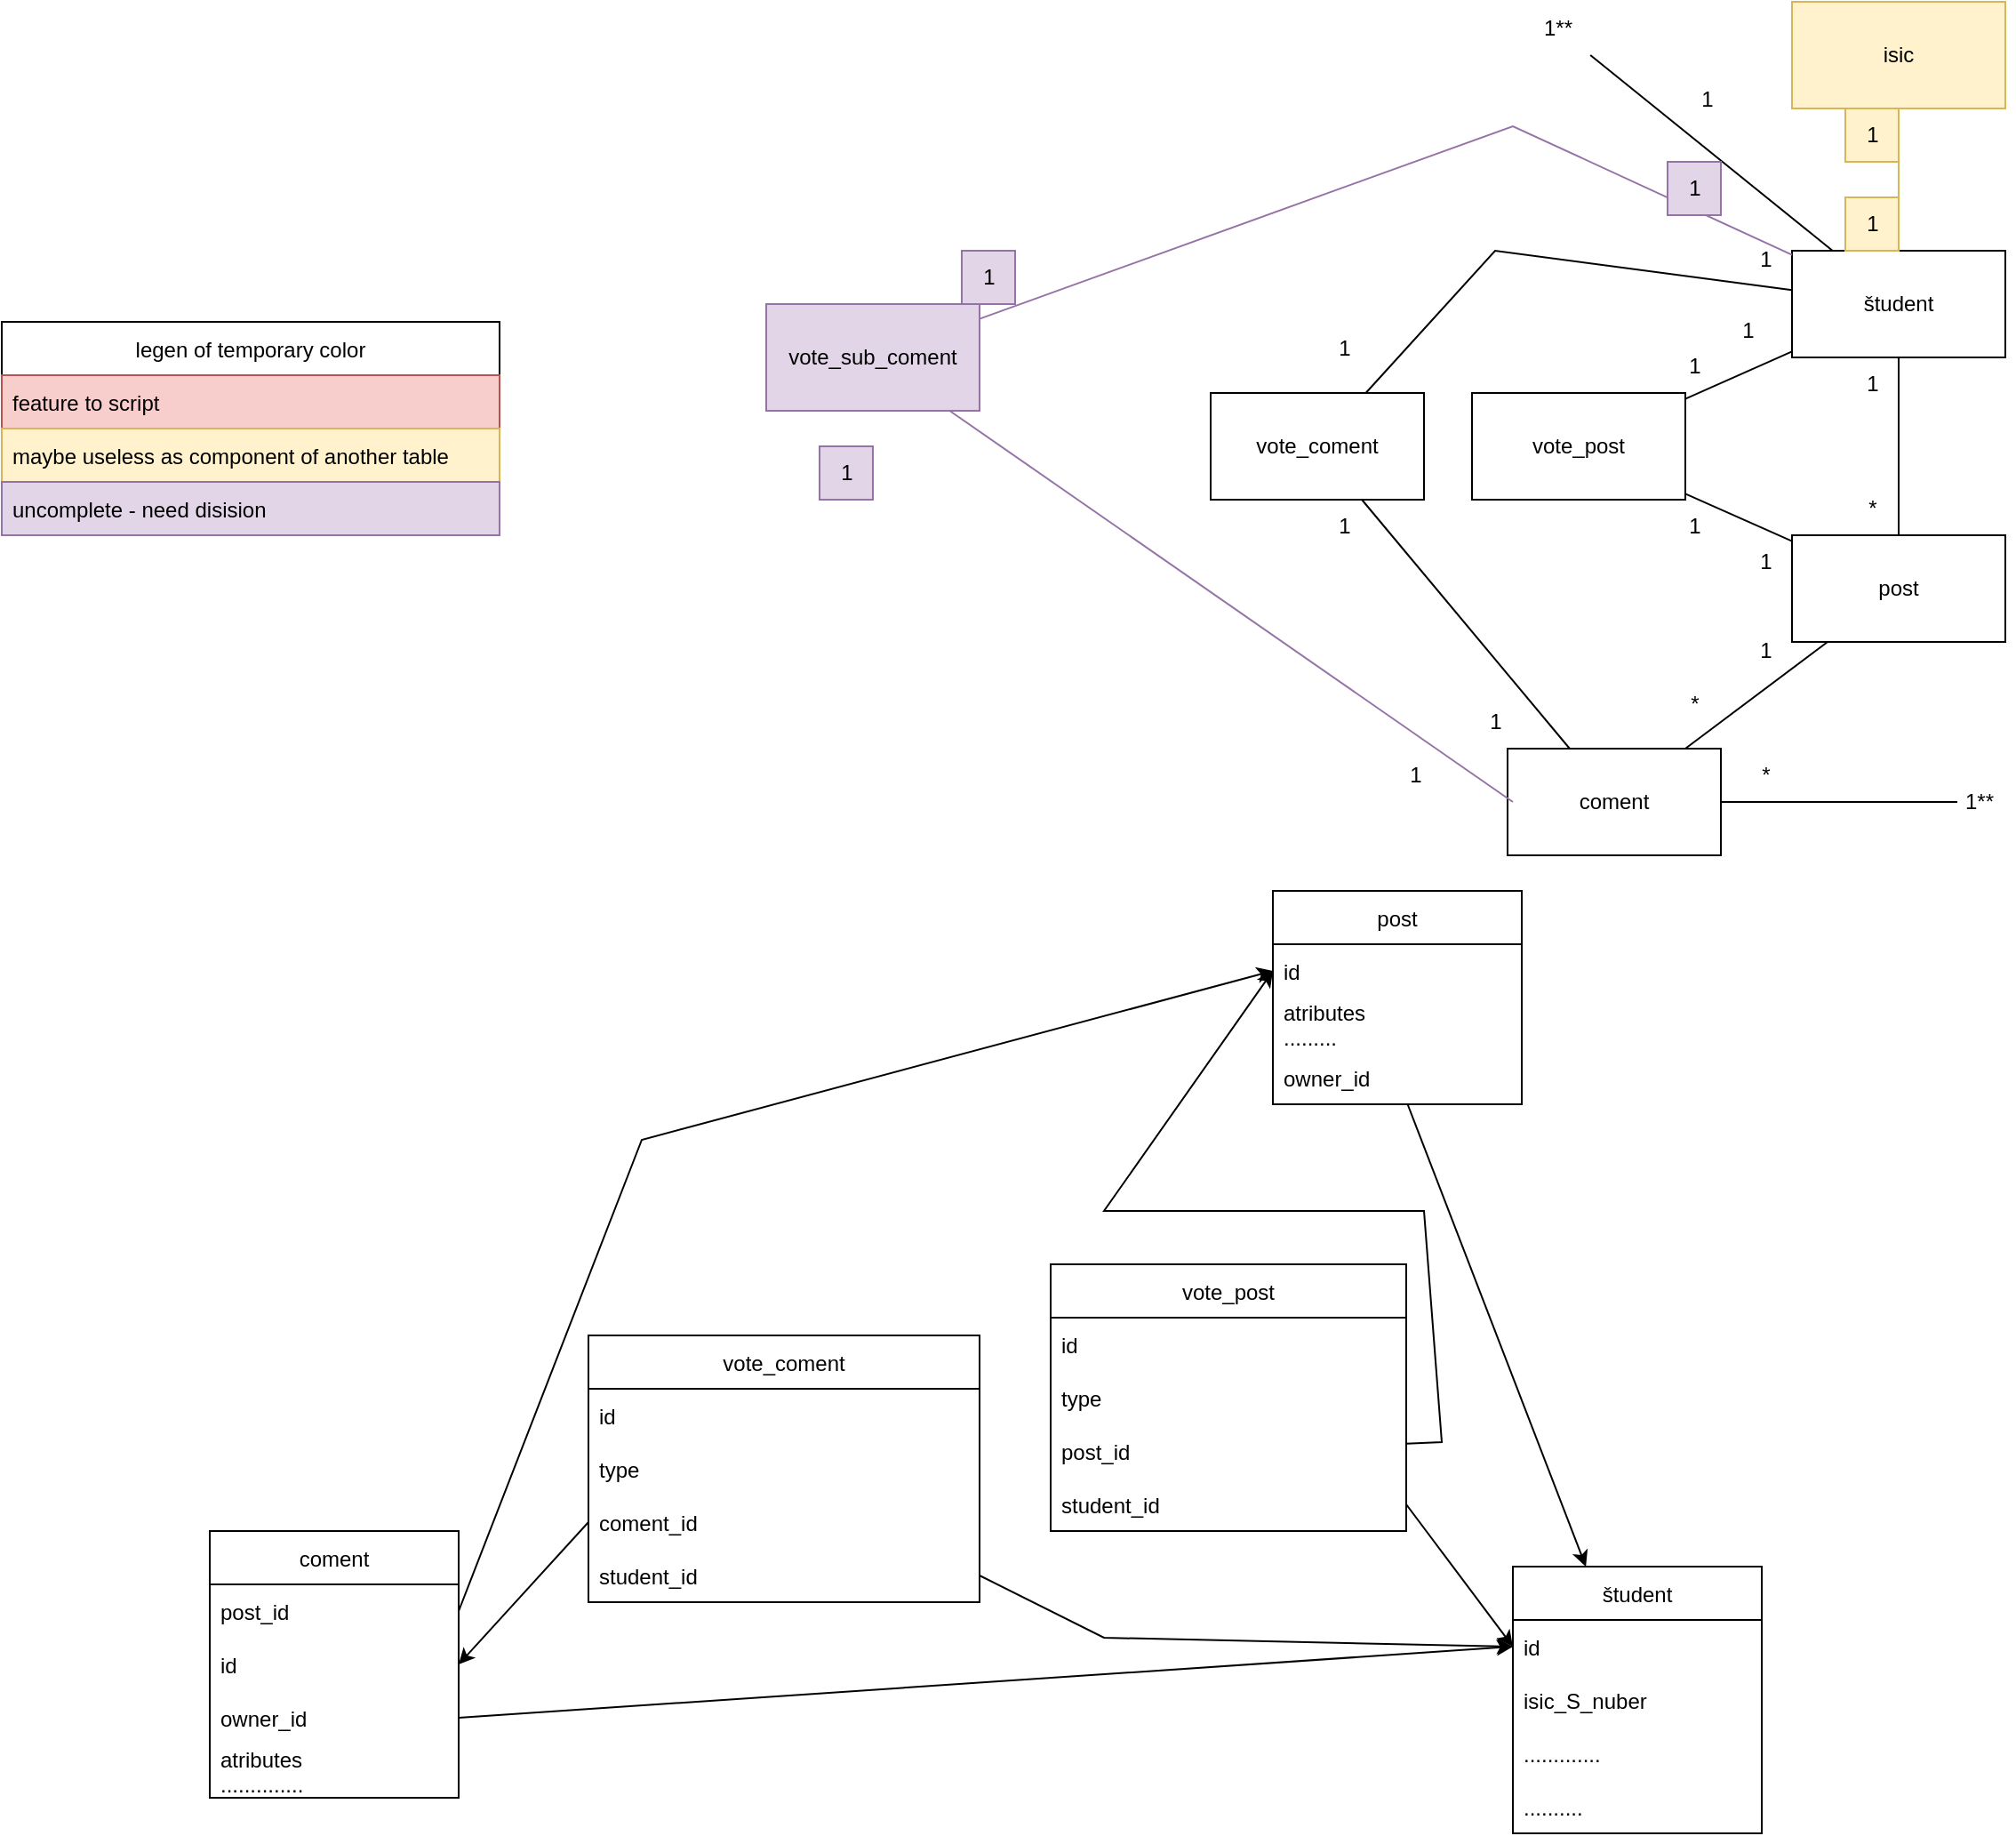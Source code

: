 <mxfile version="14.7.7" type="device"><diagram id="tYaPYCdXzrPp78saqDoh" name="Page-1"><mxGraphModel dx="2249" dy="753" grid="1" gridSize="10" guides="1" tooltips="1" connect="1" arrows="1" fold="1" page="1" pageScale="1" pageWidth="827" pageHeight="1169" math="0" shadow="0"><root><mxCell id="0"/><mxCell id="1" parent="0"/><mxCell id="CPantpn1nQuy0kjYPzvz-1" value="študent" style="swimlane;fontStyle=0;childLayout=stackLayout;horizontal=1;startSize=30;horizontalStack=0;resizeParent=1;resizeParentMax=0;resizeLast=0;collapsible=1;marginBottom=0;" parent="1" vertex="1"><mxGeometry x="320" y="900" width="140" height="150" as="geometry"/></mxCell><mxCell id="CPantpn1nQuy0kjYPzvz-2" value="id" style="text;strokeColor=none;fillColor=none;align=left;verticalAlign=middle;spacingLeft=4;spacingRight=4;overflow=hidden;points=[[0,0.5],[1,0.5]];portConstraint=eastwest;rotatable=0;" parent="CPantpn1nQuy0kjYPzvz-1" vertex="1"><mxGeometry y="30" width="140" height="30" as="geometry"/></mxCell><mxCell id="CPantpn1nQuy0kjYPzvz-3" value="isic_S_nuber" style="text;align=left;verticalAlign=middle;spacingLeft=4;spacingRight=4;overflow=hidden;points=[[0,0.5],[1,0.5]];portConstraint=eastwest;rotatable=0;" parent="CPantpn1nQuy0kjYPzvz-1" vertex="1"><mxGeometry y="60" width="140" height="30" as="geometry"/></mxCell><mxCell id="CPantpn1nQuy0kjYPzvz-4" value="............." style="text;strokeColor=none;fillColor=none;align=left;verticalAlign=middle;spacingLeft=4;spacingRight=4;overflow=hidden;points=[[0,0.5],[1,0.5]];portConstraint=eastwest;rotatable=0;" parent="CPantpn1nQuy0kjYPzvz-1" vertex="1"><mxGeometry y="90" width="140" height="30" as="geometry"/></mxCell><mxCell id="CPantpn1nQuy0kjYPzvz-5" value=".........." style="text;strokeColor=none;fillColor=none;align=left;verticalAlign=middle;spacingLeft=4;spacingRight=4;overflow=hidden;points=[[0,0.5],[1,0.5]];portConstraint=eastwest;rotatable=0;" parent="CPantpn1nQuy0kjYPzvz-1" vertex="1"><mxGeometry y="120" width="140" height="30" as="geometry"/></mxCell><mxCell id="CPantpn1nQuy0kjYPzvz-19" value="post" style="swimlane;fontStyle=0;childLayout=stackLayout;horizontal=1;startSize=30;horizontalStack=0;resizeParent=1;resizeParentMax=0;resizeLast=0;collapsible=1;marginBottom=0;" parent="1" vertex="1"><mxGeometry x="185" y="520" width="140" height="120" as="geometry"/></mxCell><mxCell id="CPantpn1nQuy0kjYPzvz-20" value="id" style="text;strokeColor=none;fillColor=none;align=left;verticalAlign=middle;spacingLeft=4;spacingRight=4;overflow=hidden;points=[[0,0.5],[1,0.5]];portConstraint=eastwest;rotatable=0;" parent="CPantpn1nQuy0kjYPzvz-19" vertex="1"><mxGeometry y="30" width="140" height="30" as="geometry"/></mxCell><mxCell id="CPantpn1nQuy0kjYPzvz-21" value="atributes&#10;........." style="text;strokeColor=none;fillColor=none;align=left;verticalAlign=middle;spacingLeft=4;spacingRight=4;overflow=hidden;points=[[0,0.5],[1,0.5]];portConstraint=eastwest;rotatable=0;" parent="CPantpn1nQuy0kjYPzvz-19" vertex="1"><mxGeometry y="60" width="140" height="30" as="geometry"/></mxCell><mxCell id="CPantpn1nQuy0kjYPzvz-30" value="owner_id" style="text;strokeColor=none;fillColor=none;align=left;verticalAlign=middle;spacingLeft=4;spacingRight=4;overflow=hidden;points=[[0,0.5],[1,0.5]];portConstraint=eastwest;rotatable=0;" parent="CPantpn1nQuy0kjYPzvz-19" vertex="1"><mxGeometry y="90" width="140" height="30" as="geometry"/></mxCell><mxCell id="CPantpn1nQuy0kjYPzvz-31" value="" style="endArrow=classic;html=1;rounded=0;" parent="1" source="CPantpn1nQuy0kjYPzvz-30" target="CPantpn1nQuy0kjYPzvz-1" edge="1"><mxGeometry width="50" height="50" relative="1" as="geometry"><mxPoint x="240" y="840" as="sourcePoint"/><mxPoint x="290" y="790" as="targetPoint"/></mxGeometry></mxCell><mxCell id="CPantpn1nQuy0kjYPzvz-32" value="coment" style="swimlane;fontStyle=0;childLayout=stackLayout;horizontal=1;startSize=30;horizontalStack=0;resizeParent=1;resizeParentMax=0;resizeLast=0;collapsible=1;marginBottom=0;" parent="1" vertex="1"><mxGeometry x="-413" y="880" width="140" height="150" as="geometry"/></mxCell><mxCell id="CPantpn1nQuy0kjYPzvz-35" value="post_id" style="text;strokeColor=none;fillColor=none;align=left;verticalAlign=middle;spacingLeft=4;spacingRight=4;overflow=hidden;points=[[0,0.5],[1,0.5]];portConstraint=eastwest;rotatable=0;" parent="CPantpn1nQuy0kjYPzvz-32" vertex="1"><mxGeometry y="30" width="140" height="30" as="geometry"/></mxCell><mxCell id="CPantpn1nQuy0kjYPzvz-33" value="id" style="text;strokeColor=none;fillColor=none;align=left;verticalAlign=middle;spacingLeft=4;spacingRight=4;overflow=hidden;points=[[0,0.5],[1,0.5]];portConstraint=eastwest;rotatable=0;" parent="CPantpn1nQuy0kjYPzvz-32" vertex="1"><mxGeometry y="60" width="140" height="30" as="geometry"/></mxCell><mxCell id="CPantpn1nQuy0kjYPzvz-34" value="owner_id" style="text;strokeColor=none;fillColor=none;align=left;verticalAlign=middle;spacingLeft=4;spacingRight=4;overflow=hidden;points=[[0,0.5],[1,0.5]];portConstraint=eastwest;rotatable=0;" parent="CPantpn1nQuy0kjYPzvz-32" vertex="1"><mxGeometry y="90" width="140" height="30" as="geometry"/></mxCell><mxCell id="CPantpn1nQuy0kjYPzvz-36" value="atributes&#10;.............." style="text;strokeColor=none;fillColor=none;align=left;verticalAlign=middle;spacingLeft=4;spacingRight=4;overflow=hidden;points=[[0,0.5],[1,0.5]];portConstraint=eastwest;rotatable=0;" parent="CPantpn1nQuy0kjYPzvz-32" vertex="1"><mxGeometry y="120" width="140" height="30" as="geometry"/></mxCell><mxCell id="CPantpn1nQuy0kjYPzvz-37" value="" style="endArrow=classic;html=1;rounded=0;exitX=1;exitY=0.5;exitDx=0;exitDy=0;entryX=0;entryY=0.5;entryDx=0;entryDy=0;" parent="1" source="CPantpn1nQuy0kjYPzvz-34" target="CPantpn1nQuy0kjYPzvz-2" edge="1"><mxGeometry width="50" height="50" relative="1" as="geometry"><mxPoint x="250" y="900" as="sourcePoint"/><mxPoint x="300" y="850" as="targetPoint"/></mxGeometry></mxCell><mxCell id="CPantpn1nQuy0kjYPzvz-38" value="" style="endArrow=classic;html=1;rounded=0;exitX=1;exitY=0.5;exitDx=0;exitDy=0;entryX=0;entryY=0.5;entryDx=0;entryDy=0;" parent="1" source="CPantpn1nQuy0kjYPzvz-35" target="CPantpn1nQuy0kjYPzvz-20" edge="1"><mxGeometry width="50" height="50" relative="1" as="geometry"><mxPoint x="190" y="870" as="sourcePoint"/><mxPoint x="240" y="820" as="targetPoint"/><Array as="points"><mxPoint x="-170" y="660"/></Array></mxGeometry></mxCell><mxCell id="CPantpn1nQuy0kjYPzvz-39" value="študent" style="rounded=0;whiteSpace=wrap;html=1;" parent="1" vertex="1"><mxGeometry x="477" y="160" width="120" height="60" as="geometry"/></mxCell><mxCell id="CPantpn1nQuy0kjYPzvz-44" value="post" style="rounded=0;whiteSpace=wrap;html=1;" parent="1" vertex="1"><mxGeometry x="477" y="320" width="120" height="60" as="geometry"/></mxCell><mxCell id="CPantpn1nQuy0kjYPzvz-50" value="isic" style="rounded=0;whiteSpace=wrap;html=1;fillColor=#fff2cc;strokeColor=#d6b656;" parent="1" vertex="1"><mxGeometry x="477" y="20" width="120" height="60" as="geometry"/></mxCell><mxCell id="CPantpn1nQuy0kjYPzvz-51" value="" style="endArrow=none;html=1;rounded=0;fillColor=#fff2cc;strokeColor=#d6b656;" parent="1" source="CPantpn1nQuy0kjYPzvz-39" target="CPantpn1nQuy0kjYPzvz-50" edge="1"><mxGeometry width="50" height="50" relative="1" as="geometry"><mxPoint x="377" y="200" as="sourcePoint"/><mxPoint x="427" y="150" as="targetPoint"/></mxGeometry></mxCell><mxCell id="CPantpn1nQuy0kjYPzvz-52" value="1" style="text;html=1;align=center;verticalAlign=middle;resizable=0;points=[];autosize=1;strokeColor=#d6b656;fillColor=#fff2cc;" parent="1" vertex="1"><mxGeometry x="507" y="80" width="30" height="30" as="geometry"/></mxCell><mxCell id="CPantpn1nQuy0kjYPzvz-53" value="1" style="text;html=1;align=center;verticalAlign=middle;resizable=0;points=[];autosize=1;strokeColor=none;fillColor=none;" parent="1" vertex="1"><mxGeometry x="407" y="210" width="30" height="30" as="geometry"/></mxCell><mxCell id="CPantpn1nQuy0kjYPzvz-54" value="" style="endArrow=none;html=1;rounded=0;" parent="1" source="CPantpn1nQuy0kjYPzvz-39" target="CPantpn1nQuy0kjYPzvz-44" edge="1"><mxGeometry width="50" height="50" relative="1" as="geometry"><mxPoint x="507" y="310" as="sourcePoint"/><mxPoint x="557" y="260" as="targetPoint"/></mxGeometry></mxCell><mxCell id="CPantpn1nQuy0kjYPzvz-55" value="1" style="text;html=1;align=center;verticalAlign=middle;resizable=0;points=[];autosize=1;strokeColor=none;fillColor=none;" parent="1" vertex="1"><mxGeometry x="507" y="220" width="30" height="30" as="geometry"/></mxCell><mxCell id="CPantpn1nQuy0kjYPzvz-56" value="*" style="text;html=1;align=center;verticalAlign=middle;resizable=0;points=[];autosize=1;strokeColor=none;fillColor=none;" parent="1" vertex="1"><mxGeometry x="507" y="290" width="30" height="30" as="geometry"/></mxCell><mxCell id="CPantpn1nQuy0kjYPzvz-60" value="coment" style="rounded=0;whiteSpace=wrap;html=1;" parent="1" vertex="1"><mxGeometry x="317" y="440" width="120" height="60" as="geometry"/></mxCell><mxCell id="CPantpn1nQuy0kjYPzvz-61" value="" style="endArrow=none;html=1;rounded=0;" parent="1" source="CPantpn1nQuy0kjYPzvz-60" target="CPantpn1nQuy0kjYPzvz-44" edge="1"><mxGeometry width="50" height="50" relative="1" as="geometry"><mxPoint x="387" y="440" as="sourcePoint"/><mxPoint x="437" y="390" as="targetPoint"/></mxGeometry></mxCell><mxCell id="CPantpn1nQuy0kjYPzvz-62" value="1" style="text;html=1;align=center;verticalAlign=middle;resizable=0;points=[];autosize=1;strokeColor=none;fillColor=none;" parent="1" vertex="1"><mxGeometry x="447" y="370" width="30" height="30" as="geometry"/></mxCell><mxCell id="CPantpn1nQuy0kjYPzvz-63" value="*" style="text;html=1;align=center;verticalAlign=middle;resizable=0;points=[];autosize=1;strokeColor=none;fillColor=none;" parent="1" vertex="1"><mxGeometry x="407" y="400" width="30" height="30" as="geometry"/></mxCell><mxCell id="CPantpn1nQuy0kjYPzvz-65" value="vote_post" style="rounded=0;whiteSpace=wrap;html=1;" parent="1" vertex="1"><mxGeometry x="297" y="240" width="120" height="60" as="geometry"/></mxCell><mxCell id="CPantpn1nQuy0kjYPzvz-66" value="" style="endArrow=none;html=1;rounded=0;" parent="1" source="CPantpn1nQuy0kjYPzvz-65" target="CPantpn1nQuy0kjYPzvz-39" edge="1"><mxGeometry width="50" height="50" relative="1" as="geometry"><mxPoint x="407" y="220" as="sourcePoint"/><mxPoint x="457" y="170" as="targetPoint"/></mxGeometry></mxCell><mxCell id="CPantpn1nQuy0kjYPzvz-67" value="1" style="text;html=1;align=center;verticalAlign=middle;resizable=0;points=[];autosize=1;strokeColor=#d6b656;fillColor=#fff2cc;" parent="1" vertex="1"><mxGeometry x="507" y="130" width="30" height="30" as="geometry"/></mxCell><mxCell id="CPantpn1nQuy0kjYPzvz-68" value="1" style="text;html=1;align=center;verticalAlign=middle;resizable=0;points=[];autosize=1;strokeColor=none;fillColor=none;" parent="1" vertex="1"><mxGeometry x="437" y="190" width="30" height="30" as="geometry"/></mxCell><mxCell id="CPantpn1nQuy0kjYPzvz-69" value="" style="endArrow=none;html=1;rounded=0;" parent="1" source="CPantpn1nQuy0kjYPzvz-65" target="CPantpn1nQuy0kjYPzvz-44" edge="1"><mxGeometry width="50" height="50" relative="1" as="geometry"><mxPoint x="317" y="400" as="sourcePoint"/><mxPoint x="367" y="350" as="targetPoint"/></mxGeometry></mxCell><mxCell id="CPantpn1nQuy0kjYPzvz-70" value="1" style="text;html=1;align=center;verticalAlign=middle;resizable=0;points=[];autosize=1;strokeColor=none;fillColor=none;" parent="1" vertex="1"><mxGeometry x="407" y="300" width="30" height="30" as="geometry"/></mxCell><mxCell id="CPantpn1nQuy0kjYPzvz-71" value="1" style="text;html=1;align=center;verticalAlign=middle;resizable=0;points=[];autosize=1;strokeColor=none;fillColor=none;" parent="1" vertex="1"><mxGeometry x="447" y="320" width="30" height="30" as="geometry"/></mxCell><mxCell id="CPantpn1nQuy0kjYPzvz-73" value="vote_coment" style="rounded=0;whiteSpace=wrap;html=1;" parent="1" vertex="1"><mxGeometry x="150" y="240" width="120" height="60" as="geometry"/></mxCell><mxCell id="CPantpn1nQuy0kjYPzvz-74" value="1" style="text;html=1;align=center;verticalAlign=middle;resizable=0;points=[];autosize=1;strokeColor=none;fillColor=none;" parent="1" vertex="1"><mxGeometry x="210" y="200" width="30" height="30" as="geometry"/></mxCell><mxCell id="CPantpn1nQuy0kjYPzvz-75" value="" style="endArrow=none;html=1;rounded=0;" parent="1" source="CPantpn1nQuy0kjYPzvz-73" target="CPantpn1nQuy0kjYPzvz-39" edge="1"><mxGeometry width="50" height="50" relative="1" as="geometry"><mxPoint x="260" y="163.333" as="sourcePoint"/><mxPoint x="320" y="136.667" as="targetPoint"/><Array as="points"><mxPoint x="310" y="160"/></Array></mxGeometry></mxCell><mxCell id="CPantpn1nQuy0kjYPzvz-76" value="1" style="text;html=1;align=center;verticalAlign=middle;resizable=0;points=[];autosize=1;strokeColor=none;fillColor=none;" parent="1" vertex="1"><mxGeometry x="447" y="150" width="30" height="30" as="geometry"/></mxCell><mxCell id="CPantpn1nQuy0kjYPzvz-77" value="1" style="text;html=1;align=center;verticalAlign=middle;resizable=0;points=[];autosize=1;strokeColor=none;fillColor=none;" parent="1" vertex="1"><mxGeometry x="210" y="300" width="30" height="30" as="geometry"/></mxCell><mxCell id="CPantpn1nQuy0kjYPzvz-78" value="" style="endArrow=none;html=1;rounded=0;" parent="1" source="CPantpn1nQuy0kjYPzvz-73" target="CPantpn1nQuy0kjYPzvz-60" edge="1"><mxGeometry width="50" height="50" relative="1" as="geometry"><mxPoint x="280" y="393.333" as="sourcePoint"/><mxPoint x="340" y="366.667" as="targetPoint"/></mxGeometry></mxCell><mxCell id="CPantpn1nQuy0kjYPzvz-79" value="1" style="text;html=1;align=center;verticalAlign=middle;resizable=0;points=[];autosize=1;strokeColor=none;fillColor=none;" parent="1" vertex="1"><mxGeometry x="295" y="410" width="30" height="30" as="geometry"/></mxCell><mxCell id="CPantpn1nQuy0kjYPzvz-80" value="vote_post" style="swimlane;fontStyle=0;childLayout=stackLayout;horizontal=1;startSize=30;horizontalStack=0;resizeParent=1;resizeParentMax=0;resizeLast=0;collapsible=1;marginBottom=0;" parent="1" vertex="1"><mxGeometry x="60" y="730" width="200" height="150" as="geometry"/></mxCell><mxCell id="CPantpn1nQuy0kjYPzvz-81" value="id" style="text;strokeColor=none;fillColor=none;align=left;verticalAlign=middle;spacingLeft=4;spacingRight=4;overflow=hidden;points=[[0,0.5],[1,0.5]];portConstraint=eastwest;rotatable=0;" parent="CPantpn1nQuy0kjYPzvz-80" vertex="1"><mxGeometry y="30" width="200" height="30" as="geometry"/></mxCell><mxCell id="CPantpn1nQuy0kjYPzvz-82" value="type" style="text;strokeColor=none;fillColor=none;align=left;verticalAlign=middle;spacingLeft=4;spacingRight=4;overflow=hidden;points=[[0,0.5],[1,0.5]];portConstraint=eastwest;rotatable=0;" parent="CPantpn1nQuy0kjYPzvz-80" vertex="1"><mxGeometry y="60" width="200" height="30" as="geometry"/></mxCell><mxCell id="CPantpn1nQuy0kjYPzvz-83" value="post_id   " style="text;align=left;verticalAlign=middle;spacingLeft=4;spacingRight=4;overflow=hidden;points=[[0,0.5],[1,0.5]];portConstraint=eastwest;rotatable=0;" parent="CPantpn1nQuy0kjYPzvz-80" vertex="1"><mxGeometry y="90" width="200" height="30" as="geometry"/></mxCell><mxCell id="CPantpn1nQuy0kjYPzvz-89" value="student_id" style="text;align=left;verticalAlign=middle;spacingLeft=4;spacingRight=4;overflow=hidden;points=[[0,0.5],[1,0.5]];portConstraint=eastwest;rotatable=0;" parent="CPantpn1nQuy0kjYPzvz-80" vertex="1"><mxGeometry y="120" width="200" height="30" as="geometry"/></mxCell><mxCell id="CPantpn1nQuy0kjYPzvz-90" value="" style="endArrow=classic;html=1;rounded=0;entryX=0;entryY=0.5;entryDx=0;entryDy=0;" parent="1" source="CPantpn1nQuy0kjYPzvz-83" target="CPantpn1nQuy0kjYPzvz-20" edge="1"><mxGeometry width="50" height="50" relative="1" as="geometry"><mxPoint x="350" y="800" as="sourcePoint"/><mxPoint x="130" y="670" as="targetPoint"/><Array as="points"><mxPoint x="280" y="830"/><mxPoint x="270" y="700"/><mxPoint x="90" y="700"/></Array></mxGeometry></mxCell><mxCell id="CPantpn1nQuy0kjYPzvz-91" value="" style="endArrow=classic;html=1;rounded=0;entryX=0;entryY=0.5;entryDx=0;entryDy=0;exitX=1;exitY=0.5;exitDx=0;exitDy=0;" parent="1" source="CPantpn1nQuy0kjYPzvz-89" target="CPantpn1nQuy0kjYPzvz-2" edge="1"><mxGeometry width="50" height="50" relative="1" as="geometry"><mxPoint x="30" y="910" as="sourcePoint"/><mxPoint x="80" y="860" as="targetPoint"/></mxGeometry></mxCell><mxCell id="CPantpn1nQuy0kjYPzvz-92" value="vote_coment" style="swimlane;fontStyle=0;childLayout=stackLayout;horizontal=1;startSize=30;horizontalStack=0;resizeParent=1;resizeParentMax=0;resizeLast=0;collapsible=1;marginBottom=0;" parent="1" vertex="1"><mxGeometry x="-200" y="770" width="220" height="150" as="geometry"/></mxCell><mxCell id="CPantpn1nQuy0kjYPzvz-93" value="id" style="text;strokeColor=none;fillColor=none;align=left;verticalAlign=middle;spacingLeft=4;spacingRight=4;overflow=hidden;points=[[0,0.5],[1,0.5]];portConstraint=eastwest;rotatable=0;" parent="CPantpn1nQuy0kjYPzvz-92" vertex="1"><mxGeometry y="30" width="220" height="30" as="geometry"/></mxCell><mxCell id="CPantpn1nQuy0kjYPzvz-94" value="type" style="text;strokeColor=none;fillColor=none;align=left;verticalAlign=middle;spacingLeft=4;spacingRight=4;overflow=hidden;points=[[0,0.5],[1,0.5]];portConstraint=eastwest;rotatable=0;" parent="CPantpn1nQuy0kjYPzvz-92" vertex="1"><mxGeometry y="60" width="220" height="30" as="geometry"/></mxCell><mxCell id="CPantpn1nQuy0kjYPzvz-95" value="coment_id" style="text;align=left;verticalAlign=middle;spacingLeft=4;spacingRight=4;overflow=hidden;points=[[0,0.5],[1,0.5]];portConstraint=eastwest;rotatable=0;" parent="CPantpn1nQuy0kjYPzvz-92" vertex="1"><mxGeometry y="90" width="220" height="30" as="geometry"/></mxCell><mxCell id="CPantpn1nQuy0kjYPzvz-96" value="student_id" style="text;align=left;verticalAlign=middle;spacingLeft=4;spacingRight=4;overflow=hidden;points=[[0,0.5],[1,0.5]];portConstraint=eastwest;rotatable=0;" parent="CPantpn1nQuy0kjYPzvz-92" vertex="1"><mxGeometry y="120" width="220" height="30" as="geometry"/></mxCell><mxCell id="CPantpn1nQuy0kjYPzvz-97" value="" style="endArrow=classic;html=1;rounded=0;entryX=1;entryY=0.5;entryDx=0;entryDy=0;exitX=0;exitY=0.5;exitDx=0;exitDy=0;" parent="1" source="CPantpn1nQuy0kjYPzvz-95" target="CPantpn1nQuy0kjYPzvz-33" edge="1"><mxGeometry width="50" height="50" relative="1" as="geometry"><mxPoint x="-130" y="970" as="sourcePoint"/><mxPoint x="-80" y="920" as="targetPoint"/></mxGeometry></mxCell><mxCell id="CPantpn1nQuy0kjYPzvz-98" value="" style="endArrow=classic;html=1;rounded=0;exitX=1;exitY=0.5;exitDx=0;exitDy=0;entryX=0;entryY=0.5;entryDx=0;entryDy=0;" parent="1" source="CPantpn1nQuy0kjYPzvz-96" target="CPantpn1nQuy0kjYPzvz-2" edge="1"><mxGeometry width="50" height="50" relative="1" as="geometry"><mxPoint x="110" y="960" as="sourcePoint"/><mxPoint x="160" y="910" as="targetPoint"/><Array as="points"><mxPoint x="90" y="940"/></Array></mxGeometry></mxCell><mxCell id="A_hApz_MYIZ11sPy4Loy-4" value="legen of temporary color" style="swimlane;fontStyle=0;childLayout=stackLayout;horizontal=1;startSize=30;horizontalStack=0;resizeParent=1;resizeParentMax=0;resizeLast=0;collapsible=1;marginBottom=0;" parent="1" vertex="1"><mxGeometry x="-530" y="200" width="280" height="120" as="geometry"/></mxCell><mxCell id="A_hApz_MYIZ11sPy4Loy-5" value="feature to script" style="text;strokeColor=#b85450;fillColor=#f8cecc;align=left;verticalAlign=middle;spacingLeft=4;spacingRight=4;overflow=hidden;points=[[0,0.5],[1,0.5]];portConstraint=eastwest;rotatable=0;" parent="A_hApz_MYIZ11sPy4Loy-4" vertex="1"><mxGeometry y="30" width="280" height="30" as="geometry"/></mxCell><mxCell id="A_hApz_MYIZ11sPy4Loy-6" value="maybe useless as component of another table" style="text;strokeColor=#d6b656;fillColor=#fff2cc;align=left;verticalAlign=middle;spacingLeft=4;spacingRight=4;overflow=hidden;points=[[0,0.5],[1,0.5]];portConstraint=eastwest;rotatable=0;" parent="A_hApz_MYIZ11sPy4Loy-4" vertex="1"><mxGeometry y="60" width="280" height="30" as="geometry"/></mxCell><mxCell id="A_hApz_MYIZ11sPy4Loy-30" value="uncomplete - need disision" style="text;strokeColor=#9673a6;fillColor=#e1d5e7;align=left;verticalAlign=middle;spacingLeft=4;spacingRight=4;overflow=hidden;points=[[0,0.5],[1,0.5]];portConstraint=eastwest;rotatable=0;" parent="A_hApz_MYIZ11sPy4Loy-4" vertex="1"><mxGeometry y="90" width="280" height="30" as="geometry"/></mxCell><mxCell id="A_hApz_MYIZ11sPy4Loy-33" value="1" style="text;html=1;align=center;verticalAlign=middle;resizable=0;points=[];autosize=1;strokeColor=none;fillColor=none;" parent="1" vertex="1"><mxGeometry x="250" y="440" width="30" height="30" as="geometry"/></mxCell><mxCell id="A_hApz_MYIZ11sPy4Loy-35" value="" style="endArrow=none;html=1;rounded=0;" parent="1" source="CPantpn1nQuy0kjYPzvz-60" edge="1"><mxGeometry width="50" height="50" relative="1" as="geometry"><mxPoint x="580" y="470" as="sourcePoint"/><mxPoint x="570" y="470" as="targetPoint"/></mxGeometry></mxCell><mxCell id="A_hApz_MYIZ11sPy4Loy-36" value="1**" style="text;html=1;align=center;verticalAlign=middle;resizable=0;points=[];autosize=1;strokeColor=none;fillColor=none;" parent="1" vertex="1"><mxGeometry x="562" y="455" width="40" height="30" as="geometry"/></mxCell><mxCell id="A_hApz_MYIZ11sPy4Loy-37" value="1**" style="text;html=1;align=center;verticalAlign=middle;resizable=0;points=[];autosize=1;strokeColor=none;fillColor=none;" parent="1" vertex="1"><mxGeometry x="325" y="20" width="40" height="30" as="geometry"/></mxCell><mxCell id="A_hApz_MYIZ11sPy4Loy-40" value="" style="endArrow=none;html=1;rounded=0;" parent="1" source="CPantpn1nQuy0kjYPzvz-39" target="A_hApz_MYIZ11sPy4Loy-37" edge="1"><mxGeometry width="50" height="50" relative="1" as="geometry"><mxPoint x="300" y="140" as="sourcePoint"/><mxPoint x="350" y="90" as="targetPoint"/></mxGeometry></mxCell><mxCell id="A_hApz_MYIZ11sPy4Loy-41" value="1" style="text;html=1;align=center;verticalAlign=middle;resizable=0;points=[];autosize=1;strokeColor=none;fillColor=none;" parent="1" vertex="1"><mxGeometry x="414" y="60" width="30" height="30" as="geometry"/></mxCell><mxCell id="A_hApz_MYIZ11sPy4Loy-42" value="*" style="text;html=1;align=center;verticalAlign=middle;resizable=0;points=[];autosize=1;strokeColor=none;fillColor=none;" parent="1" vertex="1"><mxGeometry x="447" y="440" width="30" height="30" as="geometry"/></mxCell><mxCell id="A_hApz_MYIZ11sPy4Loy-43" value="1" style="text;html=1;align=center;verticalAlign=middle;resizable=0;points=[];autosize=1;strokeColor=#9673a6;fillColor=#e1d5e7;" parent="1" vertex="1"><mxGeometry x="10" y="160" width="30" height="30" as="geometry"/></mxCell><mxCell id="A_hApz_MYIZ11sPy4Loy-44" value="vote_sub_coment" style="rounded=0;whiteSpace=wrap;html=1;fillColor=#e1d5e7;strokeColor=#9673a6;" parent="1" vertex="1"><mxGeometry x="-100" y="190" width="120" height="60" as="geometry"/></mxCell><mxCell id="A_hApz_MYIZ11sPy4Loy-45" value="" style="endArrow=none;html=1;rounded=0;fillColor=#e1d5e7;strokeColor=#9673a6;" parent="1" source="A_hApz_MYIZ11sPy4Loy-44" target="CPantpn1nQuy0kjYPzvz-39" edge="1"><mxGeometry width="50" height="50" relative="1" as="geometry"><mxPoint x="10" y="170" as="sourcePoint"/><mxPoint x="80" y="166.667" as="targetPoint"/><Array as="points"><mxPoint x="320" y="90"/></Array></mxGeometry></mxCell><mxCell id="A_hApz_MYIZ11sPy4Loy-46" value="1" style="text;html=1;align=center;verticalAlign=middle;resizable=0;points=[];autosize=1;strokeColor=#9673a6;fillColor=#e1d5e7;" parent="1" vertex="1"><mxGeometry x="407" y="110" width="30" height="30" as="geometry"/></mxCell><mxCell id="A_hApz_MYIZ11sPy4Loy-47" value="" style="endArrow=none;html=1;rounded=0;fillColor=#e1d5e7;strokeColor=#9673a6;" parent="1" source="A_hApz_MYIZ11sPy4Loy-44" edge="1"><mxGeometry width="50" height="50" relative="1" as="geometry"><mxPoint x="-80" y="350" as="sourcePoint"/><mxPoint x="320" y="470" as="targetPoint"/></mxGeometry></mxCell><mxCell id="A_hApz_MYIZ11sPy4Loy-48" value="1" style="text;html=1;align=center;verticalAlign=middle;resizable=0;points=[];autosize=1;strokeColor=#9673a6;fillColor=#e1d5e7;" parent="1" vertex="1"><mxGeometry x="-70" y="270" width="30" height="30" as="geometry"/></mxCell></root></mxGraphModel></diagram></mxfile>